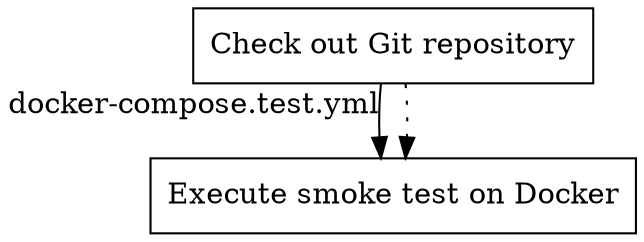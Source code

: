 digraph {
	"Check out Git repository" [shape=rect]
	"Execute smoke test on Docker" [shape=rect]
	"Check out Git repository" -> "Execute smoke test on Docker" [decorate=false xlabel="docker-compose.test.yml"]
	"Check out Git repository" -> "Execute smoke test on Docker" [style=dotted xlabel=""]
}
